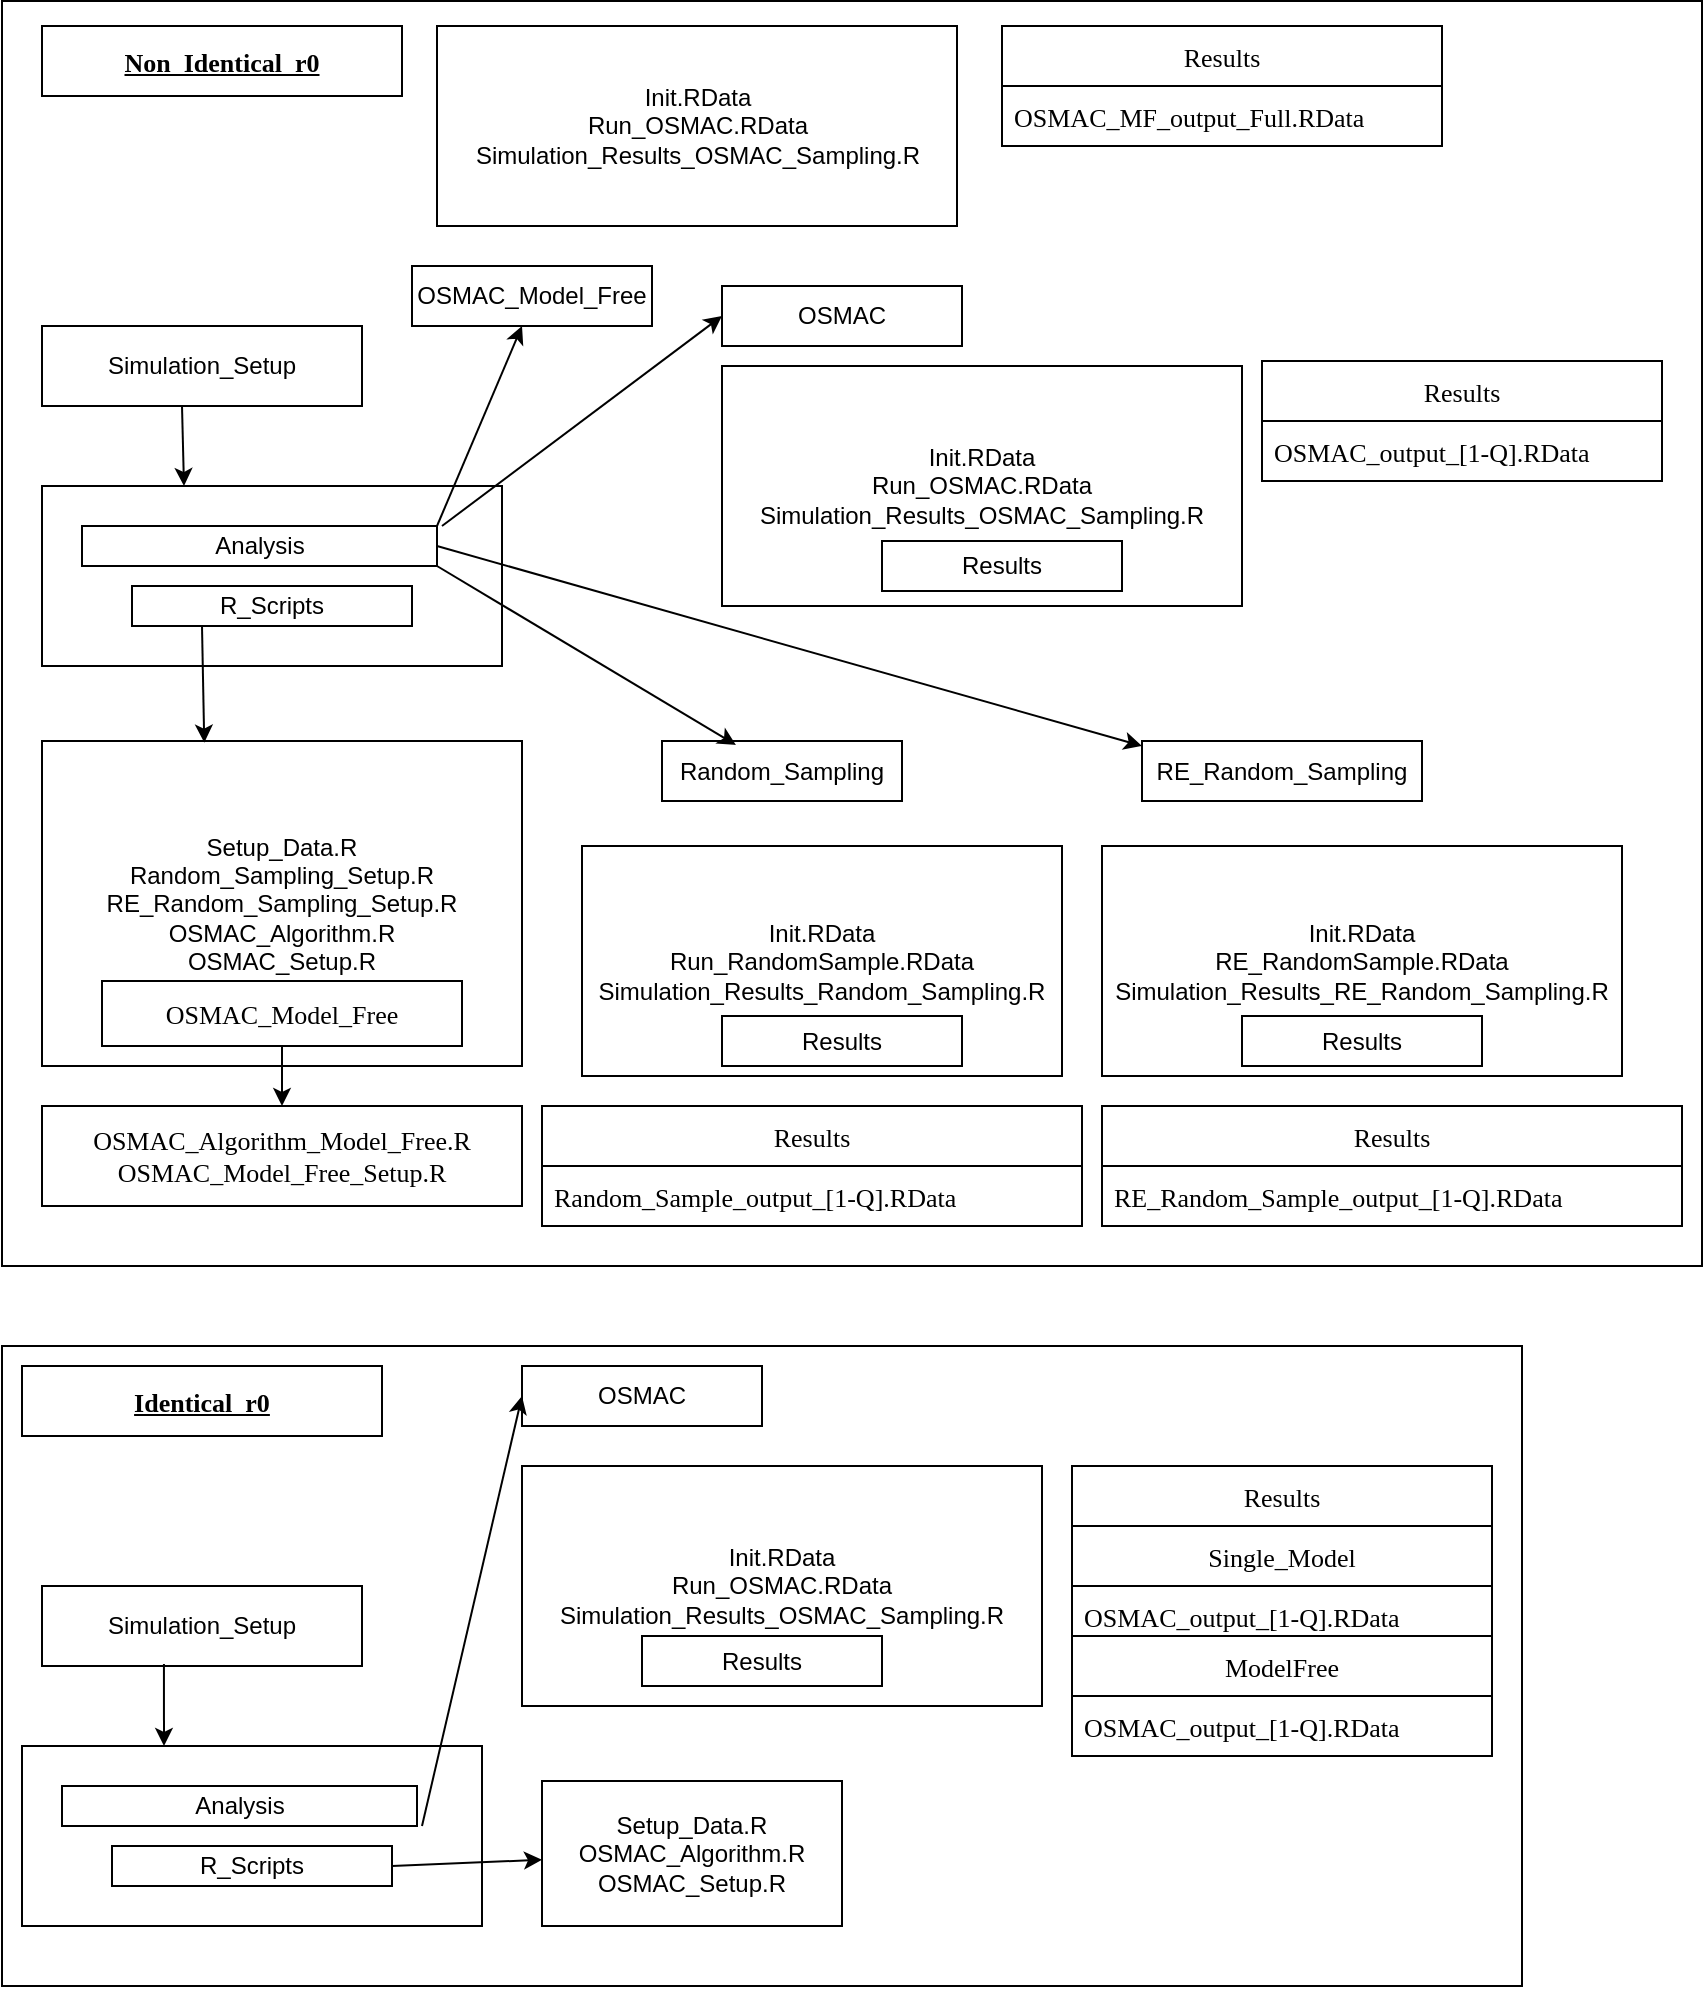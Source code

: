 <mxfile version="21.0.2" type="device"><diagram id="eTxlVo113i-4z6DS0VtG" name="Page-1"><mxGraphModel dx="1434" dy="696" grid="1" gridSize="10" guides="1" tooltips="1" connect="1" arrows="1" fold="1" page="1" pageScale="1" pageWidth="850" pageHeight="1400" math="0" shadow="0"><root><mxCell id="0"/><mxCell id="1" parent="0"/><mxCell id="-QcLvJNcaMYjWLUDeBEf-104" value="" style="rounded=0;whiteSpace=wrap;html=1;fontFamily=Verdana;fontSize=13;fontColor=#000000;" parent="1" vertex="1"><mxGeometry x="220" y="800" width="760" height="320" as="geometry"/></mxCell><mxCell id="-QcLvJNcaMYjWLUDeBEf-103" value="" style="rounded=0;whiteSpace=wrap;html=1;fontFamily=Verdana;fontSize=13;fontColor=#000000;" parent="1" vertex="1"><mxGeometry x="220" y="127.5" width="850" height="632.5" as="geometry"/></mxCell><mxCell id="CcacGa60HqnTjfiuCAjq-41" value="&lt;br&gt;&lt;br&gt;" style="rounded=0;whiteSpace=wrap;html=1;" parent="1" vertex="1"><mxGeometry x="240" y="370" width="230" height="90" as="geometry"/></mxCell><mxCell id="CcacGa60HqnTjfiuCAjq-39" value="Simulation_Setup" style="rounded=0;whiteSpace=wrap;html=1;" parent="1" vertex="1"><mxGeometry x="240" y="290" width="160" height="40" as="geometry"/></mxCell><mxCell id="CcacGa60HqnTjfiuCAjq-42" value="&lt;span style=&quot;white-space: normal&quot;&gt;R_Scripts&lt;/span&gt;" style="rounded=0;whiteSpace=wrap;html=1;" parent="1" vertex="1"><mxGeometry x="285" y="420" width="140" height="20" as="geometry"/></mxCell><mxCell id="CcacGa60HqnTjfiuCAjq-47" value="Analysis" style="rounded=0;whiteSpace=wrap;html=1;" parent="1" vertex="1"><mxGeometry x="260" y="390" width="177.5" height="20" as="geometry"/></mxCell><mxCell id="CcacGa60HqnTjfiuCAjq-53" value="Setup_Data.R&lt;br&gt;Random_Sampling_Setup.R&lt;br&gt;RE_Random_Sampling_Setup.R&lt;br&gt;OSMAC_Algorithm.R&lt;br&gt;OSMAC_Setup.R" style="rounded=0;whiteSpace=wrap;html=1;" parent="1" vertex="1"><mxGeometry x="240" y="497.5" width="240" height="162.5" as="geometry"/></mxCell><mxCell id="CcacGa60HqnTjfiuCAjq-56" value="" style="endArrow=classic;html=1;entryX=0.338;entryY=0.005;entryDx=0;entryDy=0;entryPerimeter=0;exitX=0.25;exitY=1;exitDx=0;exitDy=0;" parent="1" source="CcacGa60HqnTjfiuCAjq-42" target="CcacGa60HqnTjfiuCAjq-53" edge="1"><mxGeometry width="50" height="50" relative="1" as="geometry"><mxPoint x="267.5" y="504.5" as="sourcePoint"/><mxPoint x="318" y="505" as="targetPoint"/></mxGeometry></mxCell><mxCell id="CcacGa60HqnTjfiuCAjq-100" value="Random_Sampling" style="rounded=0;whiteSpace=wrap;html=1;" parent="1" vertex="1"><mxGeometry x="550" y="497.5" width="120" height="30" as="geometry"/></mxCell><mxCell id="CcacGa60HqnTjfiuCAjq-101" value="RE_Random_Sampling" style="rounded=0;whiteSpace=wrap;html=1;" parent="1" vertex="1"><mxGeometry x="790" y="497.5" width="140" height="30" as="geometry"/></mxCell><mxCell id="CcacGa60HqnTjfiuCAjq-102" value="OSMAC" style="rounded=0;whiteSpace=wrap;html=1;" parent="1" vertex="1"><mxGeometry x="580" y="270" width="120" height="30" as="geometry"/></mxCell><mxCell id="CcacGa60HqnTjfiuCAjq-103" value="Init.RData&lt;br&gt;Run_RandomSample.RData&lt;br&gt;Simulation_Results_Random_Sampling.R" style="rounded=0;whiteSpace=wrap;html=1;" parent="1" vertex="1"><mxGeometry x="510" y="550" width="240" height="115" as="geometry"/></mxCell><mxCell id="CcacGa60HqnTjfiuCAjq-105" value="Results" style="rounded=0;whiteSpace=wrap;html=1;" parent="1" vertex="1"><mxGeometry x="580" y="635" width="120" height="25" as="geometry"/></mxCell><mxCell id="CcacGa60HqnTjfiuCAjq-106" value="Init.RData&lt;br&gt;RE_RandomSample.RData&lt;br&gt;Simulation_Results_RE_Random_Sampling.R" style="rounded=0;whiteSpace=wrap;html=1;" parent="1" vertex="1"><mxGeometry x="770" y="550" width="260" height="115" as="geometry"/></mxCell><mxCell id="CcacGa60HqnTjfiuCAjq-107" value="Init.RData&lt;br&gt;Run_OSMAC.RData&lt;br&gt;Simulation_Results_OSMAC_Sampling.R" style="rounded=0;whiteSpace=wrap;html=1;" parent="1" vertex="1"><mxGeometry x="580" y="310" width="260" height="120" as="geometry"/></mxCell><mxCell id="CcacGa60HqnTjfiuCAjq-108" value="Results" style="rounded=0;whiteSpace=wrap;html=1;" parent="1" vertex="1"><mxGeometry x="840" y="635" width="120" height="25" as="geometry"/></mxCell><mxCell id="CcacGa60HqnTjfiuCAjq-109" value="Results" style="rounded=0;whiteSpace=wrap;html=1;" parent="1" vertex="1"><mxGeometry x="660" y="397.5" width="120" height="25" as="geometry"/></mxCell><mxCell id="CcacGa60HqnTjfiuCAjq-115" value="" style="endArrow=classic;html=1;exitX=1;exitY=1;exitDx=0;exitDy=0;entryX=0.308;entryY=0.067;entryDx=0;entryDy=0;entryPerimeter=0;" parent="1" source="CcacGa60HqnTjfiuCAjq-47" target="CcacGa60HqnTjfiuCAjq-100" edge="1"><mxGeometry width="50" height="50" relative="1" as="geometry"><mxPoint x="606.96" y="423" as="sourcePoint"/><mxPoint x="710" y="480" as="targetPoint"/></mxGeometry></mxCell><mxCell id="CcacGa60HqnTjfiuCAjq-116" value="" style="endArrow=classic;html=1;exitX=1;exitY=0.5;exitDx=0;exitDy=0;" parent="1" source="CcacGa60HqnTjfiuCAjq-47" edge="1"><mxGeometry width="50" height="50" relative="1" as="geometry"><mxPoint x="770" y="440" as="sourcePoint"/><mxPoint x="790" y="500" as="targetPoint"/></mxGeometry></mxCell><mxCell id="CcacGa60HqnTjfiuCAjq-117" value="" style="endArrow=classic;html=1;entryX=0;entryY=0.5;entryDx=0;entryDy=0;" parent="1" target="CcacGa60HqnTjfiuCAjq-102" edge="1"><mxGeometry width="50" height="50" relative="1" as="geometry"><mxPoint x="440" y="390" as="sourcePoint"/><mxPoint x="1158.88" y="507" as="targetPoint"/><Array as="points"/></mxGeometry></mxCell><mxCell id="-QcLvJNcaMYjWLUDeBEf-1" value="&lt;b&gt;&lt;u&gt;Non_Identical_r0&lt;/u&gt;&lt;/b&gt;" style="rounded=0;whiteSpace=wrap;html=1;fontFamily=Verdana;fontSize=13;fontColor=#000000;" parent="1" vertex="1"><mxGeometry x="240" y="140" width="180" height="35" as="geometry"/></mxCell><mxCell id="-QcLvJNcaMYjWLUDeBEf-2" value="OSMAC_Model_Free" style="rounded=0;whiteSpace=wrap;html=1;fontFamily=Verdana;fontSize=13;fontColor=#000000;" parent="1" vertex="1"><mxGeometry x="270" y="617.5" width="180" height="32.5" as="geometry"/></mxCell><mxCell id="-QcLvJNcaMYjWLUDeBEf-3" value="OSMAC_Algorithm_Model_Free.R&lt;br&gt;OSMAC_Model_Free_Setup.R" style="rounded=0;whiteSpace=wrap;html=1;fontFamily=Verdana;fontSize=13;fontColor=#000000;" parent="1" vertex="1"><mxGeometry x="240" y="680" width="240" height="50" as="geometry"/></mxCell><mxCell id="-QcLvJNcaMYjWLUDeBEf-4" value="" style="endArrow=classic;html=1;rounded=0;fontFamily=Verdana;fontSize=13;fontColor=#000000;exitX=0.5;exitY=1;exitDx=0;exitDy=0;" parent="1" source="-QcLvJNcaMYjWLUDeBEf-2" edge="1"><mxGeometry width="50" height="50" relative="1" as="geometry"><mxPoint x="310" y="730" as="sourcePoint"/><mxPoint x="360" y="680" as="targetPoint"/></mxGeometry></mxCell><mxCell id="-QcLvJNcaMYjWLUDeBEf-5" value="Results" style="swimlane;fontStyle=0;childLayout=stackLayout;horizontal=1;startSize=30;horizontalStack=0;resizeParent=1;resizeParentMax=0;resizeLast=0;collapsible=1;marginBottom=0;fontFamily=Verdana;fontSize=13;fontColor=#000000;" parent="1" vertex="1"><mxGeometry x="490" y="680" width="270" height="60" as="geometry"/></mxCell><mxCell id="-QcLvJNcaMYjWLUDeBEf-18" value="Random_Sample_output_[1-Q].RData" style="text;strokeColor=none;fillColor=none;align=left;verticalAlign=middle;spacingLeft=4;spacingRight=4;overflow=hidden;points=[[0,0.5],[1,0.5]];portConstraint=eastwest;rotatable=0;fontFamily=Verdana;fontSize=13;fontColor=#000000;" parent="-QcLvJNcaMYjWLUDeBEf-5" vertex="1"><mxGeometry y="30" width="270" height="30" as="geometry"/></mxCell><mxCell id="-QcLvJNcaMYjWLUDeBEf-20" value="Results" style="swimlane;fontStyle=0;childLayout=stackLayout;horizontal=1;startSize=30;horizontalStack=0;resizeParent=1;resizeParentMax=0;resizeLast=0;collapsible=1;marginBottom=0;fontFamily=Verdana;fontSize=13;fontColor=#000000;" parent="1" vertex="1"><mxGeometry x="770" y="680" width="290" height="60" as="geometry"/></mxCell><mxCell id="-QcLvJNcaMYjWLUDeBEf-29" value="Results" style="swimlane;fontStyle=0;childLayout=stackLayout;horizontal=1;startSize=30;horizontalStack=0;resizeParent=1;resizeParentMax=0;resizeLast=0;collapsible=1;marginBottom=0;fontFamily=Verdana;fontSize=13;fontColor=#000000;" parent="1" vertex="1"><mxGeometry x="850" y="307.5" width="200" height="60" as="geometry"/></mxCell><mxCell id="-QcLvJNcaMYjWLUDeBEf-37" value="OSMAC_output_[1-Q].RData" style="text;strokeColor=none;fillColor=none;align=left;verticalAlign=middle;spacingLeft=4;spacingRight=4;overflow=hidden;points=[[0,0.5],[1,0.5]];portConstraint=eastwest;rotatable=0;fontFamily=Verdana;fontSize=13;fontColor=#000000;" parent="-QcLvJNcaMYjWLUDeBEf-29" vertex="1"><mxGeometry y="30" width="200" height="30" as="geometry"/></mxCell><mxCell id="-QcLvJNcaMYjWLUDeBEf-38" value="OSMAC_Model_Free" style="rounded=0;whiteSpace=wrap;html=1;" parent="1" vertex="1"><mxGeometry x="425" y="260" width="120" height="30" as="geometry"/></mxCell><mxCell id="-QcLvJNcaMYjWLUDeBEf-39" value="Init.RData&lt;br&gt;Run_OSMAC.RData&lt;br&gt;Simulation_Results_OSMAC_Sampling.R" style="rounded=0;whiteSpace=wrap;html=1;" parent="1" vertex="1"><mxGeometry x="437.5" y="140" width="260" height="100" as="geometry"/></mxCell><mxCell id="-QcLvJNcaMYjWLUDeBEf-40" value="" style="endArrow=classic;html=1;exitX=0.25;exitY=1;exitDx=0;exitDy=0;" parent="1" edge="1"><mxGeometry width="50" height="50" relative="1" as="geometry"><mxPoint x="310" y="330" as="sourcePoint"/><mxPoint x="311" y="370" as="targetPoint"/></mxGeometry></mxCell><mxCell id="-QcLvJNcaMYjWLUDeBEf-42" value="Results" style="swimlane;fontStyle=0;childLayout=stackLayout;horizontal=1;startSize=30;horizontalStack=0;resizeParent=1;resizeParentMax=0;resizeLast=0;collapsible=1;marginBottom=0;fontFamily=Verdana;fontSize=13;fontColor=#000000;" parent="1" vertex="1"><mxGeometry x="720" y="140" width="220" height="60" as="geometry"/></mxCell><mxCell id="-QcLvJNcaMYjWLUDeBEf-43" value="OSMAC_MF_output_Full.RData" style="text;strokeColor=none;fillColor=none;align=left;verticalAlign=middle;spacingLeft=4;spacingRight=4;overflow=hidden;points=[[0,0.5],[1,0.5]];portConstraint=eastwest;rotatable=0;fontFamily=Verdana;fontSize=13;fontColor=#000000;" parent="-QcLvJNcaMYjWLUDeBEf-42" vertex="1"><mxGeometry y="30" width="220" height="30" as="geometry"/></mxCell><mxCell id="-QcLvJNcaMYjWLUDeBEf-44" value="" style="endArrow=classic;html=1;entryX=0;entryY=0.5;entryDx=0;entryDy=0;exitX=1;exitY=0;exitDx=0;exitDy=0;" parent="1" source="CcacGa60HqnTjfiuCAjq-47" edge="1"><mxGeometry width="50" height="50" relative="1" as="geometry"><mxPoint x="340" y="395" as="sourcePoint"/><mxPoint x="480" y="290" as="targetPoint"/><Array as="points"/></mxGeometry></mxCell><mxCell id="-QcLvJNcaMYjWLUDeBEf-46" value="&lt;br&gt;&lt;br&gt;" style="rounded=0;whiteSpace=wrap;html=1;" parent="1" vertex="1"><mxGeometry x="230" y="1000" width="230" height="90" as="geometry"/></mxCell><mxCell id="-QcLvJNcaMYjWLUDeBEf-47" value="Simulation_Setup" style="rounded=0;whiteSpace=wrap;html=1;" parent="1" vertex="1"><mxGeometry x="240" y="920" width="160" height="40" as="geometry"/></mxCell><mxCell id="-QcLvJNcaMYjWLUDeBEf-49" value="&lt;span style=&quot;white-space: normal&quot;&gt;R_Scripts&lt;/span&gt;" style="rounded=0;whiteSpace=wrap;html=1;" parent="1" vertex="1"><mxGeometry x="275" y="1050" width="140" height="20" as="geometry"/></mxCell><mxCell id="-QcLvJNcaMYjWLUDeBEf-50" value="Analysis" style="rounded=0;whiteSpace=wrap;html=1;" parent="1" vertex="1"><mxGeometry x="250" y="1020" width="177.5" height="20" as="geometry"/></mxCell><mxCell id="-QcLvJNcaMYjWLUDeBEf-52" value="Setup_Data.R&lt;br&gt;OSMAC_Algorithm.R&lt;br&gt;OSMAC_Setup.R" style="rounded=0;whiteSpace=wrap;html=1;" parent="1" vertex="1"><mxGeometry x="490" y="1017.5" width="150" height="72.5" as="geometry"/></mxCell><mxCell id="-QcLvJNcaMYjWLUDeBEf-53" value="" style="endArrow=classic;html=1;exitX=1;exitY=0.5;exitDx=0;exitDy=0;" parent="1" source="-QcLvJNcaMYjWLUDeBEf-49" target="-QcLvJNcaMYjWLUDeBEf-52" edge="1"><mxGeometry width="50" height="50" relative="1" as="geometry"><mxPoint x="257.5" y="1154.5" as="sourcePoint"/><mxPoint x="308" y="1155" as="targetPoint"/></mxGeometry></mxCell><mxCell id="-QcLvJNcaMYjWLUDeBEf-56" value="OSMAC" style="rounded=0;whiteSpace=wrap;html=1;" parent="1" vertex="1"><mxGeometry x="480" y="810" width="120" height="30" as="geometry"/></mxCell><mxCell id="-QcLvJNcaMYjWLUDeBEf-60" value="Init.RData&lt;br&gt;Run_OSMAC.RData&lt;br&gt;Simulation_Results_OSMAC_Sampling.R" style="rounded=0;whiteSpace=wrap;html=1;" parent="1" vertex="1"><mxGeometry x="480" y="860" width="260" height="120" as="geometry"/></mxCell><mxCell id="-QcLvJNcaMYjWLUDeBEf-62" value="Results" style="rounded=0;whiteSpace=wrap;html=1;" parent="1" vertex="1"><mxGeometry x="540" y="945" width="120" height="25" as="geometry"/></mxCell><mxCell id="-QcLvJNcaMYjWLUDeBEf-65" value="" style="endArrow=classic;html=1;entryX=0;entryY=0.5;entryDx=0;entryDy=0;" parent="1" target="-QcLvJNcaMYjWLUDeBEf-56" edge="1"><mxGeometry width="50" height="50" relative="1" as="geometry"><mxPoint x="430" y="1040" as="sourcePoint"/><mxPoint x="1148.88" y="1157" as="targetPoint"/><Array as="points"/></mxGeometry></mxCell><mxCell id="-QcLvJNcaMYjWLUDeBEf-66" value="&lt;b&gt;&lt;u&gt;Identical_r0&lt;/u&gt;&lt;/b&gt;" style="rounded=0;whiteSpace=wrap;html=1;fontFamily=Verdana;fontSize=13;fontColor=#000000;" parent="1" vertex="1"><mxGeometry x="230" y="810" width="180" height="35" as="geometry"/></mxCell><mxCell id="-QcLvJNcaMYjWLUDeBEf-88" value="Results" style="swimlane;fontStyle=0;childLayout=stackLayout;horizontal=1;startSize=30;horizontalStack=0;resizeParent=1;resizeParentMax=0;resizeLast=0;collapsible=1;marginBottom=0;fontFamily=Verdana;fontSize=13;fontColor=#000000;" parent="1" vertex="1"><mxGeometry x="755" y="860" width="210" height="90" as="geometry"/></mxCell><mxCell id="-QcLvJNcaMYjWLUDeBEf-89" value="Single_Model" style="swimlane;fontStyle=0;childLayout=stackLayout;horizontal=1;startSize=30;horizontalStack=0;resizeParent=1;resizeParentMax=0;resizeLast=0;collapsible=1;marginBottom=0;fontFamily=Verdana;fontSize=13;fontColor=#000000;" parent="-QcLvJNcaMYjWLUDeBEf-88" vertex="1"><mxGeometry y="30" width="210" height="60" as="geometry"/></mxCell><mxCell id="-QcLvJNcaMYjWLUDeBEf-90" value="OSMAC_output_[1-Q].RData" style="text;strokeColor=none;fillColor=none;align=left;verticalAlign=middle;spacingLeft=4;spacingRight=4;overflow=hidden;points=[[0,0.5],[1,0.5]];portConstraint=eastwest;rotatable=0;fontFamily=Verdana;fontSize=13;fontColor=#000000;" parent="-QcLvJNcaMYjWLUDeBEf-89" vertex="1"><mxGeometry y="30" width="210" height="30" as="geometry"/></mxCell><mxCell id="-QcLvJNcaMYjWLUDeBEf-91" value="ModelFree" style="swimlane;fontStyle=0;childLayout=stackLayout;horizontal=1;startSize=30;horizontalStack=0;resizeParent=1;resizeParentMax=0;resizeLast=0;collapsible=1;marginBottom=0;fontFamily=Verdana;fontSize=13;fontColor=#000000;" parent="1" vertex="1"><mxGeometry x="755" y="945" width="210" height="60" as="geometry"/></mxCell><mxCell id="-QcLvJNcaMYjWLUDeBEf-92" value="OSMAC_output_[1-Q].RData" style="text;strokeColor=none;fillColor=none;align=left;verticalAlign=middle;spacingLeft=4;spacingRight=4;overflow=hidden;points=[[0,0.5],[1,0.5]];portConstraint=eastwest;rotatable=0;fontFamily=Verdana;fontSize=13;fontColor=#000000;" parent="-QcLvJNcaMYjWLUDeBEf-91" vertex="1"><mxGeometry y="30" width="210" height="30" as="geometry"/></mxCell><mxCell id="-QcLvJNcaMYjWLUDeBEf-99" value="" style="endArrow=classic;html=1;exitX=0.381;exitY=0.975;exitDx=0;exitDy=0;exitPerimeter=0;" parent="1" edge="1" source="-QcLvJNcaMYjWLUDeBEf-47"><mxGeometry width="50" height="50" relative="1" as="geometry"><mxPoint x="300" y="980" as="sourcePoint"/><mxPoint x="301" y="1000" as="targetPoint"/></mxGeometry></mxCell><mxCell id="-QcLvJNcaMYjWLUDeBEf-28" value="RE_Random_Sample_output_[1-Q].RData" style="text;strokeColor=none;fillColor=none;align=left;verticalAlign=middle;spacingLeft=4;spacingRight=4;overflow=hidden;points=[[0,0.5],[1,0.5]];portConstraint=eastwest;rotatable=0;fontFamily=Verdana;fontSize=13;fontColor=#000000;" parent="1" vertex="1"><mxGeometry x="770" y="710" width="290" height="30" as="geometry"/></mxCell></root></mxGraphModel></diagram></mxfile>